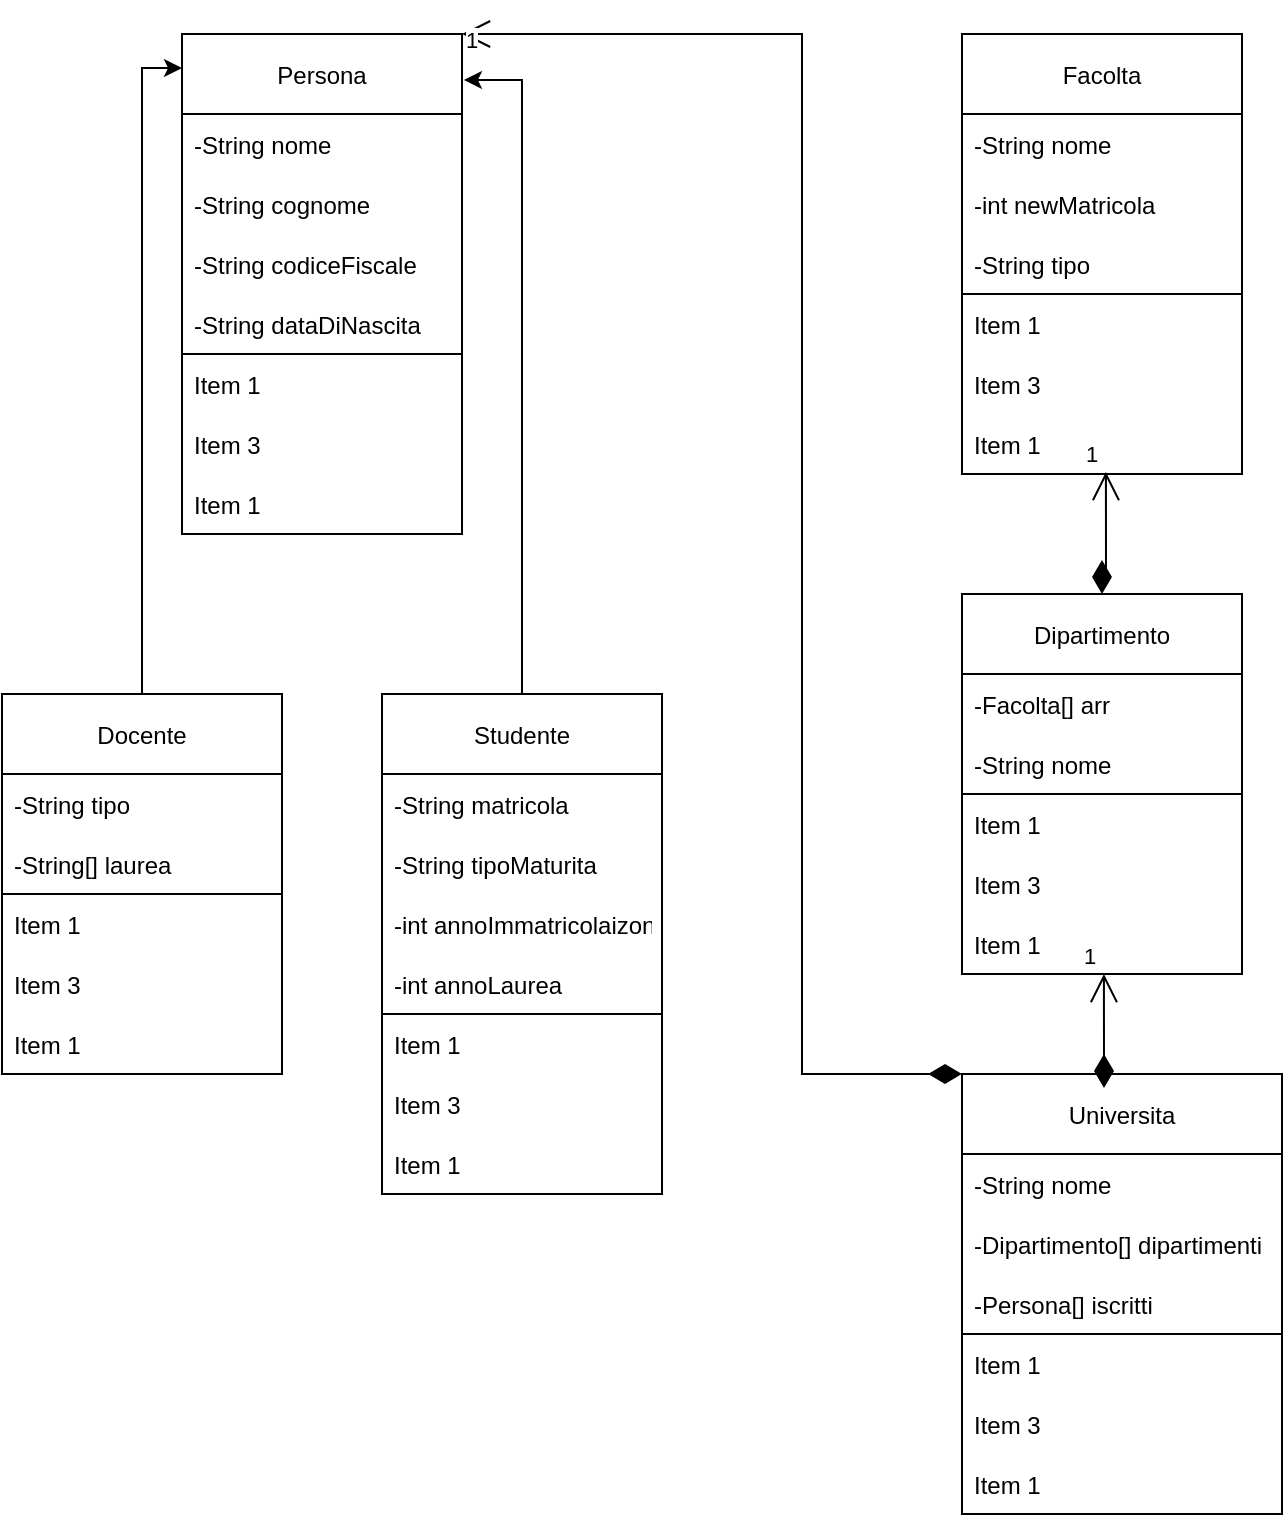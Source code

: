 <mxfile version="15.9.4" type="github">
  <diagram id="q-P-utrXm9krCEw3EBsa" name="Page-1">
    <mxGraphModel dx="1422" dy="762" grid="1" gridSize="10" guides="1" tooltips="1" connect="1" arrows="1" fold="1" page="1" pageScale="1" pageWidth="827" pageHeight="1169" math="0" shadow="0">
      <root>
        <mxCell id="0" />
        <mxCell id="1" parent="0" />
        <mxCell id="PM857RW7kMLTX4pS_oOw-1" value="Persona" style="swimlane;fontStyle=0;childLayout=stackLayout;horizontal=1;startSize=40;horizontalStack=0;resizeParent=1;resizeParentMax=0;resizeLast=0;collapsible=1;marginBottom=0;" vertex="1" parent="1">
          <mxGeometry x="130" y="40" width="140" height="250" as="geometry" />
        </mxCell>
        <mxCell id="PM857RW7kMLTX4pS_oOw-17" value="" style="swimlane;fontStyle=0;childLayout=stackLayout;horizontal=1;startSize=0;horizontalStack=0;resizeParent=1;resizeParentMax=0;resizeLast=0;collapsible=1;marginBottom=0;shadow=0;glass=0;sketch=0;strokeColor=default;fillColor=none;" vertex="1" parent="PM857RW7kMLTX4pS_oOw-1">
          <mxGeometry y="40" width="140" height="120" as="geometry" />
        </mxCell>
        <mxCell id="PM857RW7kMLTX4pS_oOw-18" value="-String nome   " style="text;strokeColor=none;fillColor=none;align=left;verticalAlign=middle;spacingLeft=4;spacingRight=4;overflow=hidden;points=[[0,0.5],[1,0.5]];portConstraint=eastwest;rotatable=0;shadow=0;glass=0;sketch=0;" vertex="1" parent="PM857RW7kMLTX4pS_oOw-17">
          <mxGeometry width="140" height="30" as="geometry" />
        </mxCell>
        <mxCell id="PM857RW7kMLTX4pS_oOw-19" value="-String cognome" style="text;strokeColor=none;fillColor=none;align=left;verticalAlign=middle;spacingLeft=4;spacingRight=4;overflow=hidden;points=[[0,0.5],[1,0.5]];portConstraint=eastwest;rotatable=0;shadow=0;glass=0;sketch=0;" vertex="1" parent="PM857RW7kMLTX4pS_oOw-17">
          <mxGeometry y="30" width="140" height="30" as="geometry" />
        </mxCell>
        <mxCell id="PM857RW7kMLTX4pS_oOw-20" value="-String codiceFiscale" style="text;strokeColor=none;fillColor=none;align=left;verticalAlign=middle;spacingLeft=4;spacingRight=4;overflow=hidden;points=[[0,0.5],[1,0.5]];portConstraint=eastwest;rotatable=0;shadow=0;glass=0;sketch=0;" vertex="1" parent="PM857RW7kMLTX4pS_oOw-17">
          <mxGeometry y="60" width="140" height="30" as="geometry" />
        </mxCell>
        <mxCell id="PM857RW7kMLTX4pS_oOw-38" value="-String dataDiNascita" style="text;strokeColor=none;fillColor=none;align=left;verticalAlign=middle;spacingLeft=4;spacingRight=4;overflow=hidden;points=[[0,0.5],[1,0.5]];portConstraint=eastwest;rotatable=0;shadow=0;glass=0;sketch=0;" vertex="1" parent="PM857RW7kMLTX4pS_oOw-17">
          <mxGeometry y="90" width="140" height="30" as="geometry" />
        </mxCell>
        <mxCell id="PM857RW7kMLTX4pS_oOw-2" value="Item 1" style="text;strokeColor=none;fillColor=none;align=left;verticalAlign=middle;spacingLeft=4;spacingRight=4;overflow=hidden;points=[[0,0.5],[1,0.5]];portConstraint=eastwest;rotatable=0;" vertex="1" parent="PM857RW7kMLTX4pS_oOw-1">
          <mxGeometry y="160" width="140" height="30" as="geometry" />
        </mxCell>
        <mxCell id="PM857RW7kMLTX4pS_oOw-4" value="Item 3" style="text;strokeColor=none;fillColor=none;align=left;verticalAlign=middle;spacingLeft=4;spacingRight=4;overflow=hidden;points=[[0,0.5],[1,0.5]];portConstraint=eastwest;rotatable=0;" vertex="1" parent="PM857RW7kMLTX4pS_oOw-1">
          <mxGeometry y="190" width="140" height="30" as="geometry" />
        </mxCell>
        <mxCell id="PM857RW7kMLTX4pS_oOw-6" value="Item 1" style="text;strokeColor=none;fillColor=none;align=left;verticalAlign=middle;spacingLeft=4;spacingRight=4;overflow=hidden;points=[[0,0.5],[1,0.5]];portConstraint=eastwest;rotatable=0;" vertex="1" parent="PM857RW7kMLTX4pS_oOw-1">
          <mxGeometry y="220" width="140" height="30" as="geometry" />
        </mxCell>
        <mxCell id="PM857RW7kMLTX4pS_oOw-42" style="edgeStyle=orthogonalEdgeStyle;rounded=0;orthogonalLoop=1;jettySize=auto;html=1;exitX=0.5;exitY=0;exitDx=0;exitDy=0;entryX=1.007;entryY=0.092;entryDx=0;entryDy=0;entryPerimeter=0;" edge="1" parent="1" source="PM857RW7kMLTX4pS_oOw-21" target="PM857RW7kMLTX4pS_oOw-1">
          <mxGeometry relative="1" as="geometry" />
        </mxCell>
        <mxCell id="PM857RW7kMLTX4pS_oOw-21" value="Studente" style="swimlane;fontStyle=0;childLayout=stackLayout;horizontal=1;startSize=40;horizontalStack=0;resizeParent=1;resizeParentMax=0;resizeLast=0;collapsible=1;marginBottom=0;" vertex="1" parent="1">
          <mxGeometry x="230" y="370" width="140" height="250" as="geometry" />
        </mxCell>
        <mxCell id="PM857RW7kMLTX4pS_oOw-22" value="" style="swimlane;fontStyle=0;childLayout=stackLayout;horizontal=1;startSize=0;horizontalStack=0;resizeParent=1;resizeParentMax=0;resizeLast=0;collapsible=1;marginBottom=0;shadow=0;glass=0;sketch=0;strokeColor=default;fillColor=none;" vertex="1" parent="PM857RW7kMLTX4pS_oOw-21">
          <mxGeometry y="40" width="140" height="120" as="geometry" />
        </mxCell>
        <mxCell id="PM857RW7kMLTX4pS_oOw-23" value="-String matricola" style="text;strokeColor=none;fillColor=none;align=left;verticalAlign=middle;spacingLeft=4;spacingRight=4;overflow=hidden;points=[[0,0.5],[1,0.5]];portConstraint=eastwest;rotatable=0;shadow=0;glass=0;sketch=0;" vertex="1" parent="PM857RW7kMLTX4pS_oOw-22">
          <mxGeometry width="140" height="30" as="geometry" />
        </mxCell>
        <mxCell id="PM857RW7kMLTX4pS_oOw-24" value="-String tipoMaturita" style="text;strokeColor=none;fillColor=none;align=left;verticalAlign=middle;spacingLeft=4;spacingRight=4;overflow=hidden;points=[[0,0.5],[1,0.5]];portConstraint=eastwest;rotatable=0;shadow=0;glass=0;sketch=0;" vertex="1" parent="PM857RW7kMLTX4pS_oOw-22">
          <mxGeometry y="30" width="140" height="30" as="geometry" />
        </mxCell>
        <mxCell id="PM857RW7kMLTX4pS_oOw-25" value="-int annoImmatricolaizone" style="text;strokeColor=none;fillColor=none;align=left;verticalAlign=middle;spacingLeft=4;spacingRight=4;overflow=hidden;points=[[0,0.5],[1,0.5]];portConstraint=eastwest;rotatable=0;shadow=0;glass=0;sketch=0;" vertex="1" parent="PM857RW7kMLTX4pS_oOw-22">
          <mxGeometry y="60" width="140" height="30" as="geometry" />
        </mxCell>
        <mxCell id="PM857RW7kMLTX4pS_oOw-39" value="-int annoLaurea" style="text;strokeColor=none;fillColor=none;align=left;verticalAlign=middle;spacingLeft=4;spacingRight=4;overflow=hidden;points=[[0,0.5],[1,0.5]];portConstraint=eastwest;rotatable=0;shadow=0;glass=0;sketch=0;" vertex="1" parent="PM857RW7kMLTX4pS_oOw-22">
          <mxGeometry y="90" width="140" height="30" as="geometry" />
        </mxCell>
        <mxCell id="PM857RW7kMLTX4pS_oOw-26" value="Item 1" style="text;strokeColor=none;fillColor=none;align=left;verticalAlign=middle;spacingLeft=4;spacingRight=4;overflow=hidden;points=[[0,0.5],[1,0.5]];portConstraint=eastwest;rotatable=0;" vertex="1" parent="PM857RW7kMLTX4pS_oOw-21">
          <mxGeometry y="160" width="140" height="30" as="geometry" />
        </mxCell>
        <mxCell id="PM857RW7kMLTX4pS_oOw-27" value="Item 3" style="text;strokeColor=none;fillColor=none;align=left;verticalAlign=middle;spacingLeft=4;spacingRight=4;overflow=hidden;points=[[0,0.5],[1,0.5]];portConstraint=eastwest;rotatable=0;" vertex="1" parent="PM857RW7kMLTX4pS_oOw-21">
          <mxGeometry y="190" width="140" height="30" as="geometry" />
        </mxCell>
        <mxCell id="PM857RW7kMLTX4pS_oOw-28" value="Item 1" style="text;strokeColor=none;fillColor=none;align=left;verticalAlign=middle;spacingLeft=4;spacingRight=4;overflow=hidden;points=[[0,0.5],[1,0.5]];portConstraint=eastwest;rotatable=0;" vertex="1" parent="PM857RW7kMLTX4pS_oOw-21">
          <mxGeometry y="220" width="140" height="30" as="geometry" />
        </mxCell>
        <mxCell id="PM857RW7kMLTX4pS_oOw-41" style="edgeStyle=orthogonalEdgeStyle;rounded=0;orthogonalLoop=1;jettySize=auto;html=1;exitX=0.5;exitY=0;exitDx=0;exitDy=0;entryX=0;entryY=0.068;entryDx=0;entryDy=0;entryPerimeter=0;" edge="1" parent="1" source="PM857RW7kMLTX4pS_oOw-30" target="PM857RW7kMLTX4pS_oOw-1">
          <mxGeometry relative="1" as="geometry" />
        </mxCell>
        <mxCell id="PM857RW7kMLTX4pS_oOw-30" value="Docente" style="swimlane;fontStyle=0;childLayout=stackLayout;horizontal=1;startSize=40;horizontalStack=0;resizeParent=1;resizeParentMax=0;resizeLast=0;collapsible=1;marginBottom=0;" vertex="1" parent="1">
          <mxGeometry x="40" y="370" width="140" height="190" as="geometry" />
        </mxCell>
        <mxCell id="PM857RW7kMLTX4pS_oOw-31" value="" style="swimlane;fontStyle=0;childLayout=stackLayout;horizontal=1;startSize=0;horizontalStack=0;resizeParent=1;resizeParentMax=0;resizeLast=0;collapsible=1;marginBottom=0;shadow=0;glass=0;sketch=0;strokeColor=default;fillColor=none;" vertex="1" parent="PM857RW7kMLTX4pS_oOw-30">
          <mxGeometry y="40" width="140" height="60" as="geometry" />
        </mxCell>
        <mxCell id="PM857RW7kMLTX4pS_oOw-32" value="-String tipo" style="text;strokeColor=none;fillColor=none;align=left;verticalAlign=middle;spacingLeft=4;spacingRight=4;overflow=hidden;points=[[0,0.5],[1,0.5]];portConstraint=eastwest;rotatable=0;shadow=0;glass=0;sketch=0;" vertex="1" parent="PM857RW7kMLTX4pS_oOw-31">
          <mxGeometry width="140" height="30" as="geometry" />
        </mxCell>
        <mxCell id="PM857RW7kMLTX4pS_oOw-33" value="-String[] laurea" style="text;strokeColor=none;fillColor=none;align=left;verticalAlign=middle;spacingLeft=4;spacingRight=4;overflow=hidden;points=[[0,0.5],[1,0.5]];portConstraint=eastwest;rotatable=0;shadow=0;glass=0;sketch=0;" vertex="1" parent="PM857RW7kMLTX4pS_oOw-31">
          <mxGeometry y="30" width="140" height="30" as="geometry" />
        </mxCell>
        <mxCell id="PM857RW7kMLTX4pS_oOw-35" value="Item 1" style="text;strokeColor=none;fillColor=none;align=left;verticalAlign=middle;spacingLeft=4;spacingRight=4;overflow=hidden;points=[[0,0.5],[1,0.5]];portConstraint=eastwest;rotatable=0;" vertex="1" parent="PM857RW7kMLTX4pS_oOw-30">
          <mxGeometry y="100" width="140" height="30" as="geometry" />
        </mxCell>
        <mxCell id="PM857RW7kMLTX4pS_oOw-36" value="Item 3" style="text;strokeColor=none;fillColor=none;align=left;verticalAlign=middle;spacingLeft=4;spacingRight=4;overflow=hidden;points=[[0,0.5],[1,0.5]];portConstraint=eastwest;rotatable=0;" vertex="1" parent="PM857RW7kMLTX4pS_oOw-30">
          <mxGeometry y="130" width="140" height="30" as="geometry" />
        </mxCell>
        <mxCell id="PM857RW7kMLTX4pS_oOw-37" value="Item 1" style="text;strokeColor=none;fillColor=none;align=left;verticalAlign=middle;spacingLeft=4;spacingRight=4;overflow=hidden;points=[[0,0.5],[1,0.5]];portConstraint=eastwest;rotatable=0;" vertex="1" parent="PM857RW7kMLTX4pS_oOw-30">
          <mxGeometry y="160" width="140" height="30" as="geometry" />
        </mxCell>
        <mxCell id="PM857RW7kMLTX4pS_oOw-43" value="Facolta" style="swimlane;fontStyle=0;childLayout=stackLayout;horizontal=1;startSize=40;horizontalStack=0;resizeParent=1;resizeParentMax=0;resizeLast=0;collapsible=1;marginBottom=0;" vertex="1" parent="1">
          <mxGeometry x="520" y="40" width="140" height="220" as="geometry" />
        </mxCell>
        <mxCell id="PM857RW7kMLTX4pS_oOw-44" value="" style="swimlane;fontStyle=0;childLayout=stackLayout;horizontal=1;startSize=0;horizontalStack=0;resizeParent=1;resizeParentMax=0;resizeLast=0;collapsible=1;marginBottom=0;shadow=0;glass=0;sketch=0;strokeColor=default;fillColor=none;" vertex="1" parent="PM857RW7kMLTX4pS_oOw-43">
          <mxGeometry y="40" width="140" height="90" as="geometry" />
        </mxCell>
        <mxCell id="PM857RW7kMLTX4pS_oOw-45" value="-String nome" style="text;strokeColor=none;fillColor=none;align=left;verticalAlign=middle;spacingLeft=4;spacingRight=4;overflow=hidden;points=[[0,0.5],[1,0.5]];portConstraint=eastwest;rotatable=0;shadow=0;glass=0;sketch=0;" vertex="1" parent="PM857RW7kMLTX4pS_oOw-44">
          <mxGeometry width="140" height="30" as="geometry" />
        </mxCell>
        <mxCell id="PM857RW7kMLTX4pS_oOw-46" value="-int newMatricola" style="text;strokeColor=none;fillColor=none;align=left;verticalAlign=middle;spacingLeft=4;spacingRight=4;overflow=hidden;points=[[0,0.5],[1,0.5]];portConstraint=eastwest;rotatable=0;shadow=0;glass=0;sketch=0;" vertex="1" parent="PM857RW7kMLTX4pS_oOw-44">
          <mxGeometry y="30" width="140" height="30" as="geometry" />
        </mxCell>
        <mxCell id="PM857RW7kMLTX4pS_oOw-47" value="-String tipo" style="text;strokeColor=none;fillColor=none;align=left;verticalAlign=middle;spacingLeft=4;spacingRight=4;overflow=hidden;points=[[0,0.5],[1,0.5]];portConstraint=eastwest;rotatable=0;shadow=0;glass=0;sketch=0;" vertex="1" parent="PM857RW7kMLTX4pS_oOw-44">
          <mxGeometry y="60" width="140" height="30" as="geometry" />
        </mxCell>
        <mxCell id="PM857RW7kMLTX4pS_oOw-48" value="Item 1" style="text;strokeColor=none;fillColor=none;align=left;verticalAlign=middle;spacingLeft=4;spacingRight=4;overflow=hidden;points=[[0,0.5],[1,0.5]];portConstraint=eastwest;rotatable=0;" vertex="1" parent="PM857RW7kMLTX4pS_oOw-43">
          <mxGeometry y="130" width="140" height="30" as="geometry" />
        </mxCell>
        <mxCell id="PM857RW7kMLTX4pS_oOw-49" value="Item 3" style="text;strokeColor=none;fillColor=none;align=left;verticalAlign=middle;spacingLeft=4;spacingRight=4;overflow=hidden;points=[[0,0.5],[1,0.5]];portConstraint=eastwest;rotatable=0;" vertex="1" parent="PM857RW7kMLTX4pS_oOw-43">
          <mxGeometry y="160" width="140" height="30" as="geometry" />
        </mxCell>
        <mxCell id="PM857RW7kMLTX4pS_oOw-50" value="Item 1" style="text;strokeColor=none;fillColor=none;align=left;verticalAlign=middle;spacingLeft=4;spacingRight=4;overflow=hidden;points=[[0,0.5],[1,0.5]];portConstraint=eastwest;rotatable=0;" vertex="1" parent="PM857RW7kMLTX4pS_oOw-43">
          <mxGeometry y="190" width="140" height="30" as="geometry" />
        </mxCell>
        <mxCell id="PM857RW7kMLTX4pS_oOw-51" value="Dipartimento" style="swimlane;fontStyle=0;childLayout=stackLayout;horizontal=1;startSize=40;horizontalStack=0;resizeParent=1;resizeParentMax=0;resizeLast=0;collapsible=1;marginBottom=0;" vertex="1" parent="1">
          <mxGeometry x="520" y="320" width="140" height="190" as="geometry" />
        </mxCell>
        <mxCell id="PM857RW7kMLTX4pS_oOw-52" value="" style="swimlane;fontStyle=0;childLayout=stackLayout;horizontal=1;startSize=0;horizontalStack=0;resizeParent=1;resizeParentMax=0;resizeLast=0;collapsible=1;marginBottom=0;shadow=0;glass=0;sketch=0;strokeColor=default;fillColor=none;" vertex="1" parent="PM857RW7kMLTX4pS_oOw-51">
          <mxGeometry y="40" width="140" height="60" as="geometry" />
        </mxCell>
        <mxCell id="PM857RW7kMLTX4pS_oOw-53" value="-Facolta[] arr" style="text;strokeColor=none;fillColor=none;align=left;verticalAlign=middle;spacingLeft=4;spacingRight=4;overflow=hidden;points=[[0,0.5],[1,0.5]];portConstraint=eastwest;rotatable=0;shadow=0;glass=0;sketch=0;" vertex="1" parent="PM857RW7kMLTX4pS_oOw-52">
          <mxGeometry width="140" height="30" as="geometry" />
        </mxCell>
        <mxCell id="PM857RW7kMLTX4pS_oOw-54" value="-String nome" style="text;strokeColor=none;fillColor=none;align=left;verticalAlign=middle;spacingLeft=4;spacingRight=4;overflow=hidden;points=[[0,0.5],[1,0.5]];portConstraint=eastwest;rotatable=0;shadow=0;glass=0;sketch=0;" vertex="1" parent="PM857RW7kMLTX4pS_oOw-52">
          <mxGeometry y="30" width="140" height="30" as="geometry" />
        </mxCell>
        <mxCell id="PM857RW7kMLTX4pS_oOw-56" value="Item 1" style="text;strokeColor=none;fillColor=none;align=left;verticalAlign=middle;spacingLeft=4;spacingRight=4;overflow=hidden;points=[[0,0.5],[1,0.5]];portConstraint=eastwest;rotatable=0;" vertex="1" parent="PM857RW7kMLTX4pS_oOw-51">
          <mxGeometry y="100" width="140" height="30" as="geometry" />
        </mxCell>
        <mxCell id="PM857RW7kMLTX4pS_oOw-57" value="Item 3" style="text;strokeColor=none;fillColor=none;align=left;verticalAlign=middle;spacingLeft=4;spacingRight=4;overflow=hidden;points=[[0,0.5],[1,0.5]];portConstraint=eastwest;rotatable=0;" vertex="1" parent="PM857RW7kMLTX4pS_oOw-51">
          <mxGeometry y="130" width="140" height="30" as="geometry" />
        </mxCell>
        <mxCell id="PM857RW7kMLTX4pS_oOw-58" value="Item 1" style="text;strokeColor=none;fillColor=none;align=left;verticalAlign=middle;spacingLeft=4;spacingRight=4;overflow=hidden;points=[[0,0.5],[1,0.5]];portConstraint=eastwest;rotatable=0;" vertex="1" parent="PM857RW7kMLTX4pS_oOw-51">
          <mxGeometry y="160" width="140" height="30" as="geometry" />
        </mxCell>
        <mxCell id="PM857RW7kMLTX4pS_oOw-59" value="Universita" style="swimlane;fontStyle=0;childLayout=stackLayout;horizontal=1;startSize=40;horizontalStack=0;resizeParent=1;resizeParentMax=0;resizeLast=0;collapsible=1;marginBottom=0;" vertex="1" parent="1">
          <mxGeometry x="520" y="560" width="160" height="220" as="geometry" />
        </mxCell>
        <mxCell id="PM857RW7kMLTX4pS_oOw-60" value="" style="swimlane;fontStyle=0;childLayout=stackLayout;horizontal=1;startSize=0;horizontalStack=0;resizeParent=1;resizeParentMax=0;resizeLast=0;collapsible=1;marginBottom=0;shadow=0;glass=0;sketch=0;strokeColor=default;fillColor=none;" vertex="1" parent="PM857RW7kMLTX4pS_oOw-59">
          <mxGeometry y="40" width="160" height="90" as="geometry" />
        </mxCell>
        <mxCell id="PM857RW7kMLTX4pS_oOw-61" value="-String nome" style="text;strokeColor=none;fillColor=none;align=left;verticalAlign=middle;spacingLeft=4;spacingRight=4;overflow=hidden;points=[[0,0.5],[1,0.5]];portConstraint=eastwest;rotatable=0;shadow=0;glass=0;sketch=0;" vertex="1" parent="PM857RW7kMLTX4pS_oOw-60">
          <mxGeometry width="160" height="30" as="geometry" />
        </mxCell>
        <mxCell id="PM857RW7kMLTX4pS_oOw-62" value="-Dipartimento[] dipartimenti" style="text;strokeColor=none;fillColor=none;align=left;verticalAlign=middle;spacingLeft=4;spacingRight=4;overflow=hidden;points=[[0,0.5],[1,0.5]];portConstraint=eastwest;rotatable=0;shadow=0;glass=0;sketch=0;" vertex="1" parent="PM857RW7kMLTX4pS_oOw-60">
          <mxGeometry y="30" width="160" height="30" as="geometry" />
        </mxCell>
        <mxCell id="PM857RW7kMLTX4pS_oOw-63" value="-Persona[] iscritti" style="text;strokeColor=none;fillColor=none;align=left;verticalAlign=middle;spacingLeft=4;spacingRight=4;overflow=hidden;points=[[0,0.5],[1,0.5]];portConstraint=eastwest;rotatable=0;shadow=0;glass=0;sketch=0;" vertex="1" parent="PM857RW7kMLTX4pS_oOw-60">
          <mxGeometry y="60" width="160" height="30" as="geometry" />
        </mxCell>
        <mxCell id="PM857RW7kMLTX4pS_oOw-64" value="Item 1" style="text;strokeColor=none;fillColor=none;align=left;verticalAlign=middle;spacingLeft=4;spacingRight=4;overflow=hidden;points=[[0,0.5],[1,0.5]];portConstraint=eastwest;rotatable=0;" vertex="1" parent="PM857RW7kMLTX4pS_oOw-59">
          <mxGeometry y="130" width="160" height="30" as="geometry" />
        </mxCell>
        <mxCell id="PM857RW7kMLTX4pS_oOw-65" value="Item 3" style="text;strokeColor=none;fillColor=none;align=left;verticalAlign=middle;spacingLeft=4;spacingRight=4;overflow=hidden;points=[[0,0.5],[1,0.5]];portConstraint=eastwest;rotatable=0;" vertex="1" parent="PM857RW7kMLTX4pS_oOw-59">
          <mxGeometry y="160" width="160" height="30" as="geometry" />
        </mxCell>
        <mxCell id="PM857RW7kMLTX4pS_oOw-66" value="Item 1" style="text;strokeColor=none;fillColor=none;align=left;verticalAlign=middle;spacingLeft=4;spacingRight=4;overflow=hidden;points=[[0,0.5],[1,0.5]];portConstraint=eastwest;rotatable=0;" vertex="1" parent="PM857RW7kMLTX4pS_oOw-59">
          <mxGeometry y="190" width="160" height="30" as="geometry" />
        </mxCell>
        <mxCell id="PM857RW7kMLTX4pS_oOw-67" value="1" style="endArrow=open;html=1;endSize=12;startArrow=diamondThin;startSize=14;startFill=1;edgeStyle=orthogonalEdgeStyle;align=left;verticalAlign=bottom;rounded=0;entryX=0.514;entryY=0.967;entryDx=0;entryDy=0;entryPerimeter=0;exitX=0.5;exitY=0;exitDx=0;exitDy=0;" edge="1" parent="1" source="PM857RW7kMLTX4pS_oOw-51" target="PM857RW7kMLTX4pS_oOw-50">
          <mxGeometry x="1" y="12" relative="1" as="geometry">
            <mxPoint x="592" y="310" as="sourcePoint" />
            <mxPoint x="650" y="280" as="targetPoint" />
            <Array as="points">
              <mxPoint x="590" y="310" />
              <mxPoint x="592" y="310" />
            </Array>
            <mxPoint as="offset" />
          </mxGeometry>
        </mxCell>
        <mxCell id="PM857RW7kMLTX4pS_oOw-68" value="1" style="endArrow=open;html=1;endSize=12;startArrow=diamondThin;startSize=14;startFill=1;edgeStyle=orthogonalEdgeStyle;align=left;verticalAlign=bottom;rounded=0;entryX=0.514;entryY=0.967;entryDx=0;entryDy=0;entryPerimeter=0;" edge="1" parent="1">
          <mxGeometry x="1" y="12" relative="1" as="geometry">
            <mxPoint x="591" y="550" as="sourcePoint" />
            <mxPoint x="590.96" y="510" as="targetPoint" />
            <Array as="points">
              <mxPoint x="591" y="560" />
              <mxPoint x="591" y="560" />
            </Array>
            <mxPoint as="offset" />
          </mxGeometry>
        </mxCell>
        <mxCell id="PM857RW7kMLTX4pS_oOw-69" value="1" style="endArrow=open;html=1;endSize=12;startArrow=diamondThin;startSize=14;startFill=1;edgeStyle=orthogonalEdgeStyle;align=left;verticalAlign=bottom;rounded=0;entryX=1;entryY=0;entryDx=0;entryDy=0;exitX=0;exitY=0;exitDx=0;exitDy=0;" edge="1" parent="1" source="PM857RW7kMLTX4pS_oOw-59" target="PM857RW7kMLTX4pS_oOw-1">
          <mxGeometry x="1" y="12" relative="1" as="geometry">
            <mxPoint x="610" y="340" as="sourcePoint" />
            <mxPoint x="611.96" y="279.01" as="targetPoint" />
            <Array as="points">
              <mxPoint x="440" y="560" />
              <mxPoint x="440" y="40" />
            </Array>
            <mxPoint as="offset" />
          </mxGeometry>
        </mxCell>
      </root>
    </mxGraphModel>
  </diagram>
</mxfile>
